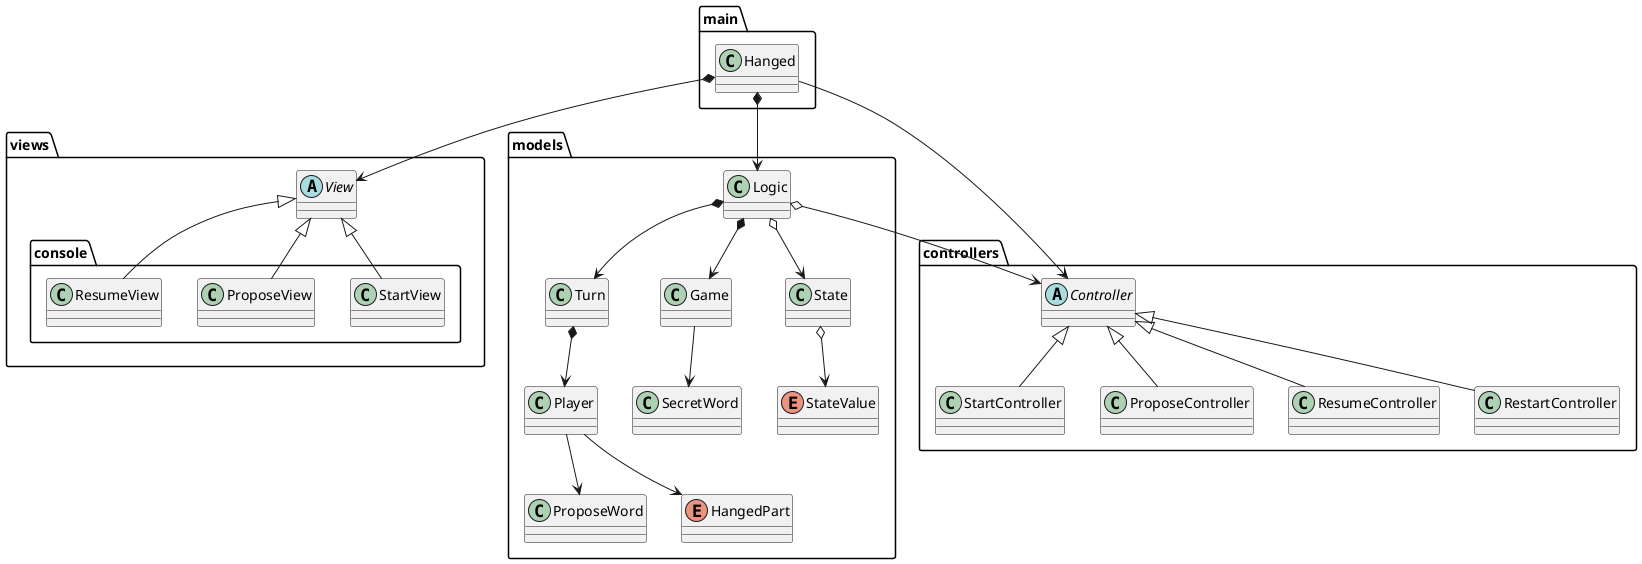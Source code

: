 @startuml
package "main" {
class Hanged
}

package "views"{
abstract class View
    package "console" {
        class StartView
        class ProposeView
        class ResumeView
    }
}

package "controllers"{
abstract class Controller
class StartController
class ProposeController
class ResumeController
class RestartController

}


package "models" {
class Logic
class ProposeWord
class SecretWord
enum HangedPart
class Turn
class Player
class Game
class State
enum StateValue
}

Logic *--> Game

Hanged *--> View
Hanged *--> Logic
Hanged --> Controller

Logic o--> Controller
View <|-- StartView
View <|-- ProposeView
View <|-- ResumeView

Controller <|-- StartController
Controller <|-- ProposeController
Controller <|-- ResumeController
Controller <|-- RestartController


Logic *--> Turn
Logic o--> State
State o--> StateValue

Turn *--> Player
Player --> ProposeWord
Player --> HangedPart

Game --> SecretWord



@enduml